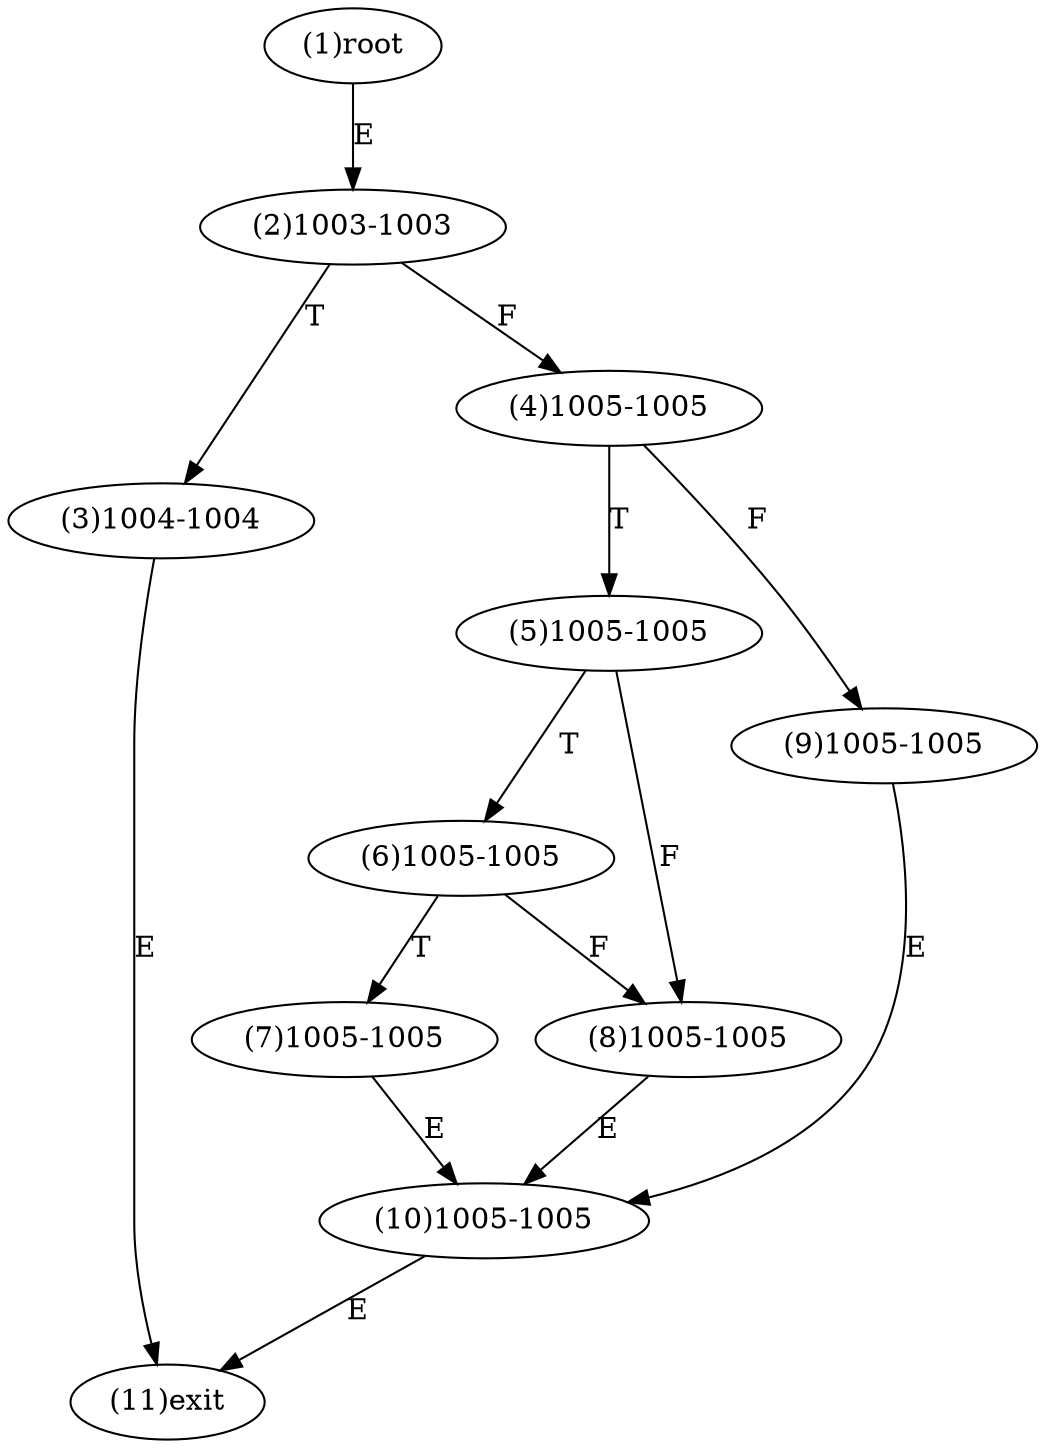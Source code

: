 digraph "" { 
1[ label="(1)root"];
2[ label="(2)1003-1003"];
3[ label="(3)1004-1004"];
4[ label="(4)1005-1005"];
5[ label="(5)1005-1005"];
6[ label="(6)1005-1005"];
7[ label="(7)1005-1005"];
8[ label="(8)1005-1005"];
9[ label="(9)1005-1005"];
10[ label="(10)1005-1005"];
11[ label="(11)exit"];
1->2[ label="E"];
2->4[ label="F"];
2->3[ label="T"];
3->11[ label="E"];
4->9[ label="F"];
4->5[ label="T"];
5->8[ label="F"];
5->6[ label="T"];
6->8[ label="F"];
6->7[ label="T"];
7->10[ label="E"];
8->10[ label="E"];
9->10[ label="E"];
10->11[ label="E"];
}